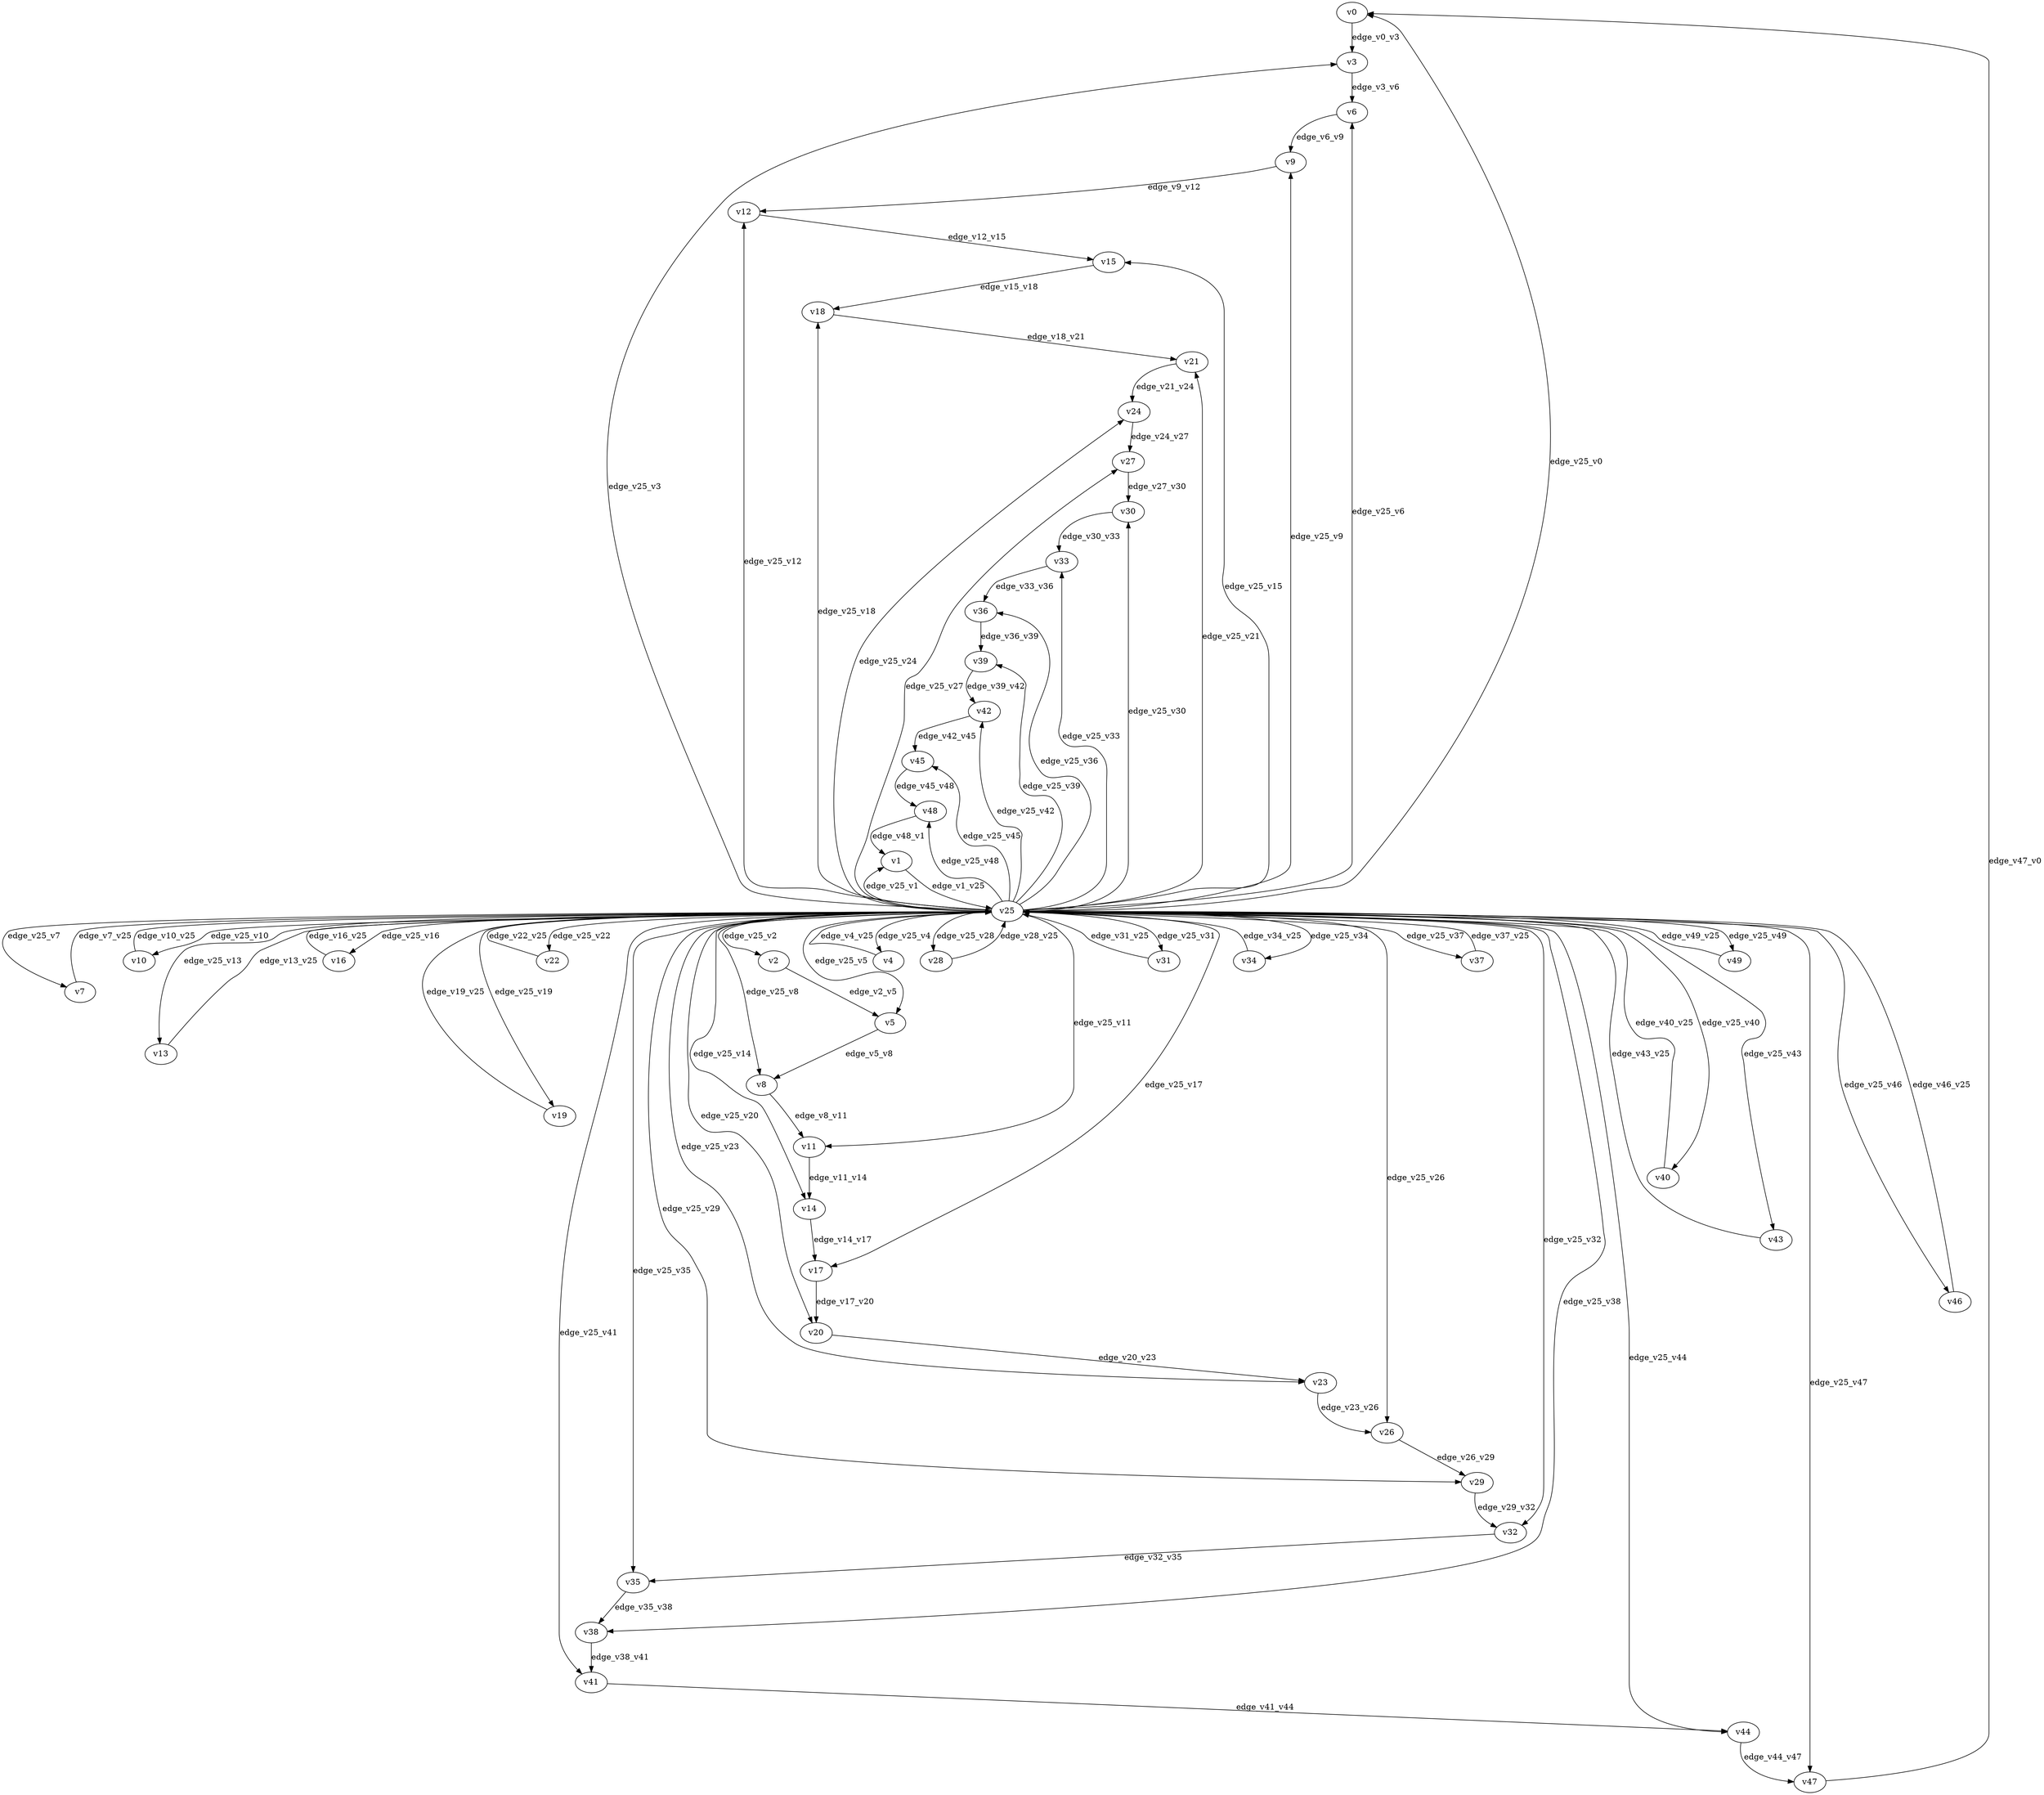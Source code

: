 digraph test069 {
    // Discounted game test case
    // Vertex properties: name [player=X]
    // Edge properties: [weight=Y, discount=Z]

    v0 [name="v0", player=0];
    v1 [name="v1", player=1];
    v2 [name="v2", player=0];
    v3 [name="v3", player=1];
    v4 [name="v4", player=0];
    v5 [name="v5", player=1];
    v6 [name="v6", player=0];
    v7 [name="v7", player=1];
    v8 [name="v8", player=0];
    v9 [name="v9", player=1];
    v10 [name="v10", player=0];
    v11 [name="v11", player=1];
    v12 [name="v12", player=0];
    v13 [name="v13", player=1];
    v14 [name="v14", player=0];
    v15 [name="v15", player=1];
    v16 [name="v16", player=0];
    v17 [name="v17", player=1];
    v18 [name="v18", player=0];
    v19 [name="v19", player=1];
    v20 [name="v20", player=0];
    v21 [name="v21", player=1];
    v22 [name="v22", player=0];
    v23 [name="v23", player=1];
    v24 [name="v24", player=0];
    v25 [name="v25", player=0];
    v26 [name="v26", player=0];
    v27 [name="v27", player=1];
    v28 [name="v28", player=0];
    v29 [name="v29", player=1];
    v30 [name="v30", player=0];
    v31 [name="v31", player=1];
    v32 [name="v32", player=0];
    v33 [name="v33", player=1];
    v34 [name="v34", player=0];
    v35 [name="v35", player=1];
    v36 [name="v36", player=0];
    v37 [name="v37", player=1];
    v38 [name="v38", player=0];
    v39 [name="v39", player=1];
    v40 [name="v40", player=0];
    v41 [name="v41", player=1];
    v42 [name="v42", player=0];
    v43 [name="v43", player=1];
    v44 [name="v44", player=0];
    v45 [name="v45", player=1];
    v46 [name="v46", player=0];
    v47 [name="v47", player=1];
    v48 [name="v48", player=0];
    v49 [name="v49", player=1];

    v25 -> v0 [label="edge_v25_v0", weight=-4.95, discount=0.598];
    v25 -> v1 [label="edge_v25_v1", weight=7.90, discount=0.598];
    v1 -> v25 [label="edge_v1_v25", weight=7.72, discount=0.598];
    v25 -> v2 [label="edge_v25_v2", weight=3.15, discount=0.598];
    v25 -> v3 [label="edge_v25_v3", weight=-5.09, discount=0.598];
    v25 -> v4 [label="edge_v25_v4", weight=4.46, discount=0.598];
    v4 -> v25 [label="edge_v4_v25", weight=2.56, discount=0.598];
    v25 -> v5 [label="edge_v25_v5", weight=-2.59, discount=0.598];
    v25 -> v6 [label="edge_v25_v6", weight=9.17, discount=0.598];
    v25 -> v7 [label="edge_v25_v7", weight=-5.26, discount=0.598];
    v7 -> v25 [label="edge_v7_v25", weight=-6.68, discount=0.598];
    v25 -> v8 [label="edge_v25_v8", weight=6.12, discount=0.598];
    v25 -> v9 [label="edge_v25_v9", weight=6.67, discount=0.598];
    v25 -> v10 [label="edge_v25_v10", weight=3.87, discount=0.598];
    v10 -> v25 [label="edge_v10_v25", weight=3.34, discount=0.598];
    v25 -> v11 [label="edge_v25_v11", weight=1.01, discount=0.598];
    v25 -> v12 [label="edge_v25_v12", weight=7.22, discount=0.598];
    v25 -> v13 [label="edge_v25_v13", weight=-0.59, discount=0.598];
    v13 -> v25 [label="edge_v13_v25", weight=-2.44, discount=0.598];
    v25 -> v14 [label="edge_v25_v14", weight=-3.56, discount=0.598];
    v25 -> v15 [label="edge_v25_v15", weight=2.89, discount=0.598];
    v25 -> v16 [label="edge_v25_v16", weight=3.60, discount=0.598];
    v16 -> v25 [label="edge_v16_v25", weight=5.13, discount=0.598];
    v25 -> v17 [label="edge_v25_v17", weight=-1.86, discount=0.598];
    v25 -> v18 [label="edge_v25_v18", weight=8.95, discount=0.598];
    v25 -> v19 [label="edge_v25_v19", weight=0.11, discount=0.598];
    v19 -> v25 [label="edge_v19_v25", weight=-1.12, discount=0.598];
    v25 -> v20 [label="edge_v25_v20", weight=-4.25, discount=0.598];
    v25 -> v21 [label="edge_v25_v21", weight=8.74, discount=0.598];
    v25 -> v22 [label="edge_v25_v22", weight=8.33, discount=0.598];
    v22 -> v25 [label="edge_v22_v25", weight=7.79, discount=0.598];
    v25 -> v23 [label="edge_v25_v23", weight=-4.04, discount=0.598];
    v25 -> v24 [label="edge_v25_v24", weight=-1.58, discount=0.598];
    v25 -> v26 [label="edge_v25_v26", weight=8.86, discount=0.598];
    v25 -> v27 [label="edge_v25_v27", weight=-2.44, discount=0.598];
    v25 -> v28 [label="edge_v25_v28", weight=8.15, discount=0.598];
    v28 -> v25 [label="edge_v28_v25", weight=7.61, discount=0.598];
    v25 -> v29 [label="edge_v25_v29", weight=2.86, discount=0.598];
    v25 -> v30 [label="edge_v25_v30", weight=8.40, discount=0.598];
    v25 -> v31 [label="edge_v25_v31", weight=9.62, discount=0.598];
    v31 -> v25 [label="edge_v31_v25", weight=7.75, discount=0.598];
    v25 -> v32 [label="edge_v25_v32", weight=9.98, discount=0.598];
    v25 -> v33 [label="edge_v25_v33", weight=4.62, discount=0.598];
    v25 -> v34 [label="edge_v25_v34", weight=4.24, discount=0.598];
    v34 -> v25 [label="edge_v34_v25", weight=5.30, discount=0.598];
    v25 -> v35 [label="edge_v25_v35", weight=9.13, discount=0.598];
    v25 -> v36 [label="edge_v25_v36", weight=-1.03, discount=0.598];
    v25 -> v37 [label="edge_v25_v37", weight=-1.34, discount=0.598];
    v37 -> v25 [label="edge_v37_v25", weight=1.00, discount=0.598];
    v25 -> v38 [label="edge_v25_v38", weight=-2.77, discount=0.598];
    v25 -> v39 [label="edge_v25_v39", weight=-4.34, discount=0.598];
    v25 -> v40 [label="edge_v25_v40", weight=-0.12, discount=0.598];
    v40 -> v25 [label="edge_v40_v25", weight=-2.91, discount=0.598];
    v25 -> v41 [label="edge_v25_v41", weight=4.02, discount=0.598];
    v25 -> v42 [label="edge_v25_v42", weight=8.90, discount=0.598];
    v25 -> v43 [label="edge_v25_v43", weight=0.75, discount=0.598];
    v43 -> v25 [label="edge_v43_v25", weight=-1.01, discount=0.598];
    v25 -> v44 [label="edge_v25_v44", weight=2.63, discount=0.598];
    v25 -> v45 [label="edge_v25_v45", weight=5.63, discount=0.598];
    v25 -> v46 [label="edge_v25_v46", weight=-0.20, discount=0.598];
    v46 -> v25 [label="edge_v46_v25", weight=-2.14, discount=0.598];
    v25 -> v47 [label="edge_v25_v47", weight=9.29, discount=0.598];
    v25 -> v48 [label="edge_v25_v48", weight=9.82, discount=0.598];
    v25 -> v49 [label="edge_v25_v49", weight=2.20, discount=0.598];
    v49 -> v25 [label="edge_v49_v25", weight=0.54, discount=0.598];
    v0 -> v3 [label="edge_v0_v3", weight=6.41, discount=0.598];
    v2 -> v5 [label="edge_v2_v5", weight=-1.12, discount=0.598];
    v3 -> v6 [label="edge_v3_v6", weight=6.20, discount=0.598];
    v5 -> v8 [label="edge_v5_v8", weight=-2.21, discount=0.598];
    v6 -> v9 [label="edge_v6_v9", weight=4.23, discount=0.598];
    v8 -> v11 [label="edge_v8_v11", weight=3.31, discount=0.598];
    v9 -> v12 [label="edge_v9_v12", weight=4.64, discount=0.598];
    v11 -> v14 [label="edge_v11_v14", weight=2.24, discount=0.598];
    v12 -> v15 [label="edge_v12_v15", weight=-0.60, discount=0.598];
    v14 -> v17 [label="edge_v14_v17", weight=-0.25, discount=0.598];
    v15 -> v18 [label="edge_v15_v18", weight=2.15, discount=0.598];
    v17 -> v20 [label="edge_v17_v20", weight=2.88, discount=0.598];
    v18 -> v21 [label="edge_v18_v21", weight=4.21, discount=0.598];
    v20 -> v23 [label="edge_v20_v23", weight=0.33, discount=0.598];
    v21 -> v24 [label="edge_v21_v24", weight=3.81, discount=0.598];
    v23 -> v26 [label="edge_v23_v26", weight=3.86, discount=0.598];
    v24 -> v27 [label="edge_v24_v27", weight=3.30, discount=0.598];
    v26 -> v29 [label="edge_v26_v29", weight=1.53, discount=0.598];
    v27 -> v30 [label="edge_v27_v30", weight=6.10, discount=0.598];
    v29 -> v32 [label="edge_v29_v32", weight=6.96, discount=0.598];
    v30 -> v33 [label="edge_v30_v33", weight=2.85, discount=0.598];
    v32 -> v35 [label="edge_v32_v35", weight=3.86, discount=0.598];
    v33 -> v36 [label="edge_v33_v36", weight=2.34, discount=0.598];
    v35 -> v38 [label="edge_v35_v38", weight=3.63, discount=0.598];
    v36 -> v39 [label="edge_v36_v39", weight=6.91, discount=0.598];
    v38 -> v41 [label="edge_v38_v41", weight=5.56, discount=0.598];
    v39 -> v42 [label="edge_v39_v42", weight=1.11, discount=0.598];
    v41 -> v44 [label="edge_v41_v44", weight=-1.70, discount=0.598];
    v42 -> v45 [label="edge_v42_v45", weight=5.84, discount=0.598];
    v44 -> v47 [label="edge_v44_v47", weight=5.11, discount=0.598];
    v45 -> v48 [label="edge_v45_v48", weight=5.89, discount=0.598];
    v47 -> v0 [label="edge_v47_v0", weight=5.42, discount=0.598];
    v48 -> v1 [label="edge_v48_v1", weight=-0.95, discount=0.598];
}
